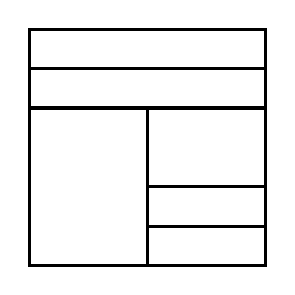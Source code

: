 \begin{tikzpicture}[very thick, scale=.5]
    \draw (0,5) rectangle (6,6);
    \draw (0,4) rectangle (6,5);
    \draw (0,0) rectangle (3,4);
    \draw (3,2) rectangle (6,4);
    \draw (3,1) rectangle (6,2);
    \draw (3,0) rectangle (6,1);
\end{tikzpicture}
